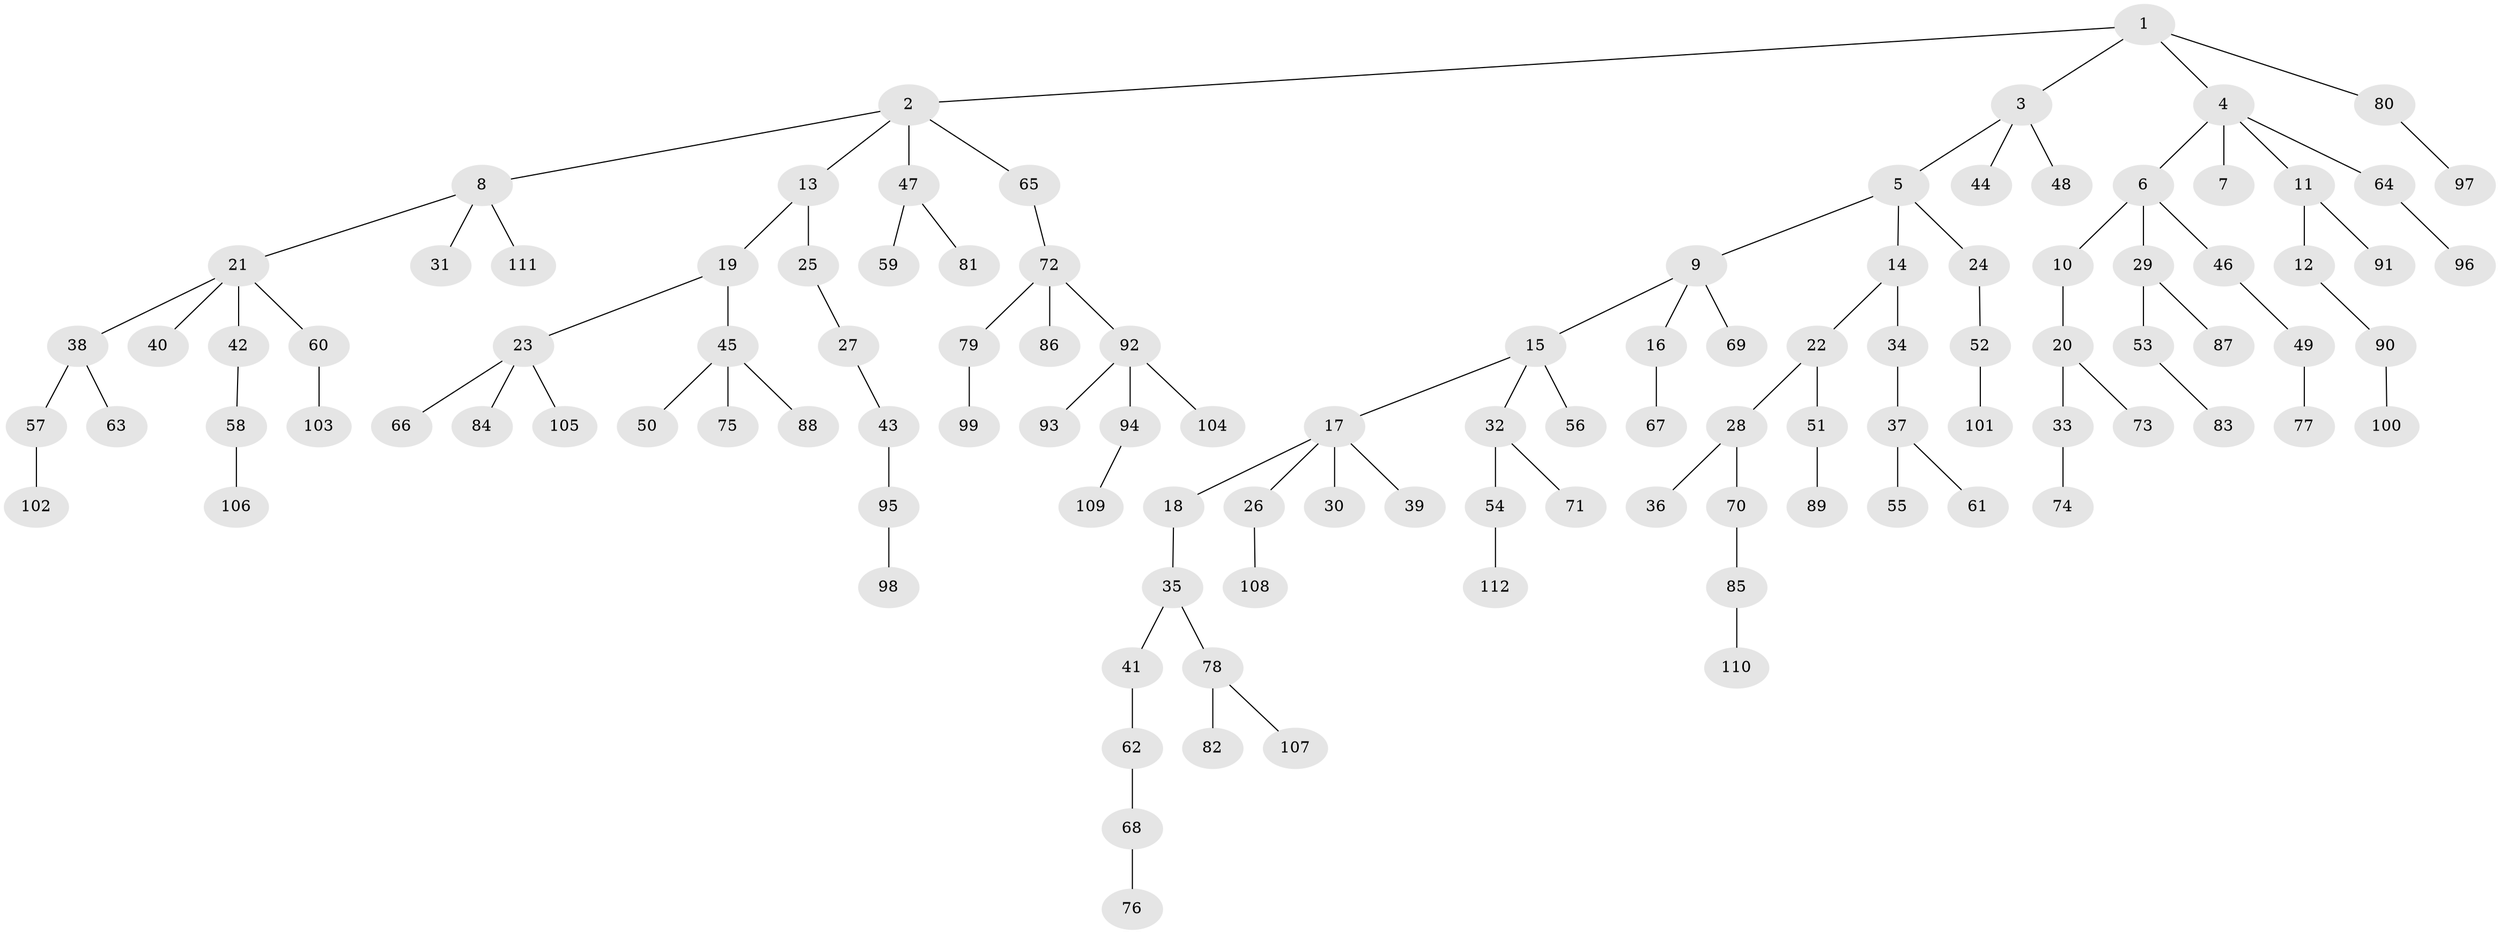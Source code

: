// coarse degree distribution, {4: 0.10126582278481013, 5: 0.012658227848101266, 2: 0.31645569620253167, 3: 0.1518987341772152, 1: 0.4177215189873418}
// Generated by graph-tools (version 1.1) at 2025/37/03/04/25 23:37:30]
// undirected, 112 vertices, 111 edges
graph export_dot {
  node [color=gray90,style=filled];
  1;
  2;
  3;
  4;
  5;
  6;
  7;
  8;
  9;
  10;
  11;
  12;
  13;
  14;
  15;
  16;
  17;
  18;
  19;
  20;
  21;
  22;
  23;
  24;
  25;
  26;
  27;
  28;
  29;
  30;
  31;
  32;
  33;
  34;
  35;
  36;
  37;
  38;
  39;
  40;
  41;
  42;
  43;
  44;
  45;
  46;
  47;
  48;
  49;
  50;
  51;
  52;
  53;
  54;
  55;
  56;
  57;
  58;
  59;
  60;
  61;
  62;
  63;
  64;
  65;
  66;
  67;
  68;
  69;
  70;
  71;
  72;
  73;
  74;
  75;
  76;
  77;
  78;
  79;
  80;
  81;
  82;
  83;
  84;
  85;
  86;
  87;
  88;
  89;
  90;
  91;
  92;
  93;
  94;
  95;
  96;
  97;
  98;
  99;
  100;
  101;
  102;
  103;
  104;
  105;
  106;
  107;
  108;
  109;
  110;
  111;
  112;
  1 -- 2;
  1 -- 3;
  1 -- 4;
  1 -- 80;
  2 -- 8;
  2 -- 13;
  2 -- 47;
  2 -- 65;
  3 -- 5;
  3 -- 44;
  3 -- 48;
  4 -- 6;
  4 -- 7;
  4 -- 11;
  4 -- 64;
  5 -- 9;
  5 -- 14;
  5 -- 24;
  6 -- 10;
  6 -- 29;
  6 -- 46;
  8 -- 21;
  8 -- 31;
  8 -- 111;
  9 -- 15;
  9 -- 16;
  9 -- 69;
  10 -- 20;
  11 -- 12;
  11 -- 91;
  12 -- 90;
  13 -- 19;
  13 -- 25;
  14 -- 22;
  14 -- 34;
  15 -- 17;
  15 -- 32;
  15 -- 56;
  16 -- 67;
  17 -- 18;
  17 -- 26;
  17 -- 30;
  17 -- 39;
  18 -- 35;
  19 -- 23;
  19 -- 45;
  20 -- 33;
  20 -- 73;
  21 -- 38;
  21 -- 40;
  21 -- 42;
  21 -- 60;
  22 -- 28;
  22 -- 51;
  23 -- 66;
  23 -- 84;
  23 -- 105;
  24 -- 52;
  25 -- 27;
  26 -- 108;
  27 -- 43;
  28 -- 36;
  28 -- 70;
  29 -- 53;
  29 -- 87;
  32 -- 54;
  32 -- 71;
  33 -- 74;
  34 -- 37;
  35 -- 41;
  35 -- 78;
  37 -- 55;
  37 -- 61;
  38 -- 57;
  38 -- 63;
  41 -- 62;
  42 -- 58;
  43 -- 95;
  45 -- 50;
  45 -- 75;
  45 -- 88;
  46 -- 49;
  47 -- 59;
  47 -- 81;
  49 -- 77;
  51 -- 89;
  52 -- 101;
  53 -- 83;
  54 -- 112;
  57 -- 102;
  58 -- 106;
  60 -- 103;
  62 -- 68;
  64 -- 96;
  65 -- 72;
  68 -- 76;
  70 -- 85;
  72 -- 79;
  72 -- 86;
  72 -- 92;
  78 -- 82;
  78 -- 107;
  79 -- 99;
  80 -- 97;
  85 -- 110;
  90 -- 100;
  92 -- 93;
  92 -- 94;
  92 -- 104;
  94 -- 109;
  95 -- 98;
}
